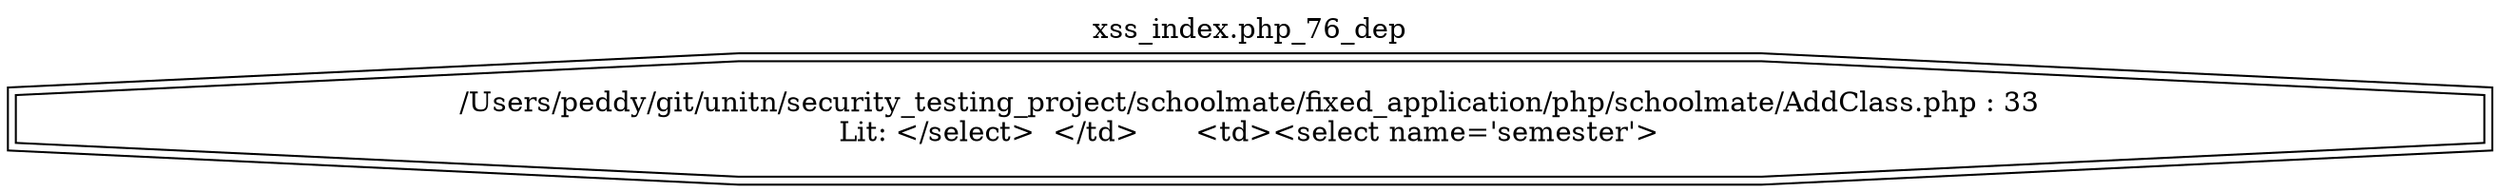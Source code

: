 digraph cfg {
  label="xss_index.php_76_dep";
  labelloc=t;
  n1 [shape=doubleoctagon, label="/Users/peddy/git/unitn/security_testing_project/schoolmate/fixed_application/php/schoolmate/AddClass.php : 33\nLit: </select>	</td>	<td><select name='semester'>\n"];
}
